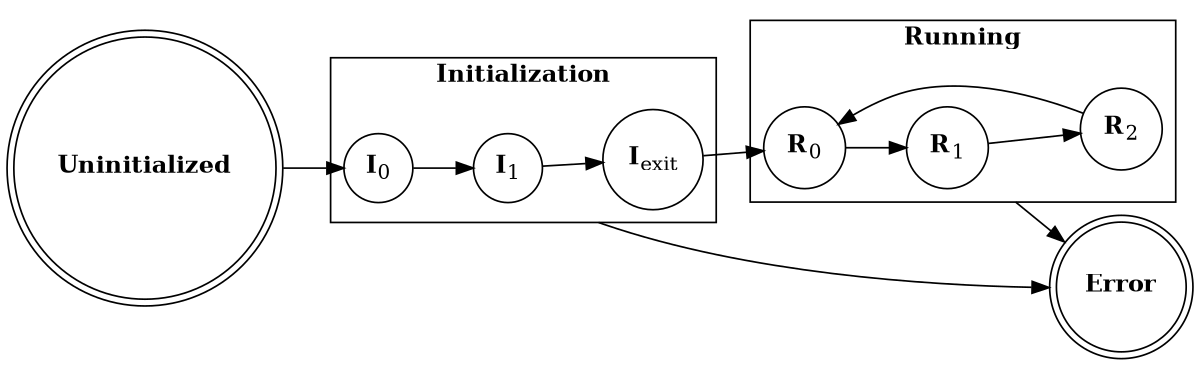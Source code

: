 # Copyright (c) 2010 - 2023, Fraunhofer-Gesellschaft zur Foerderung der angewandten Forschung e.V.
# All rights reserved.
#
# SPDX-License-Identifier: BSD-3-Clause
#
# Redistribution and use in source and binary forms, with or without
# modification, are permitted provided that the following conditions are met:
#
# 1. Redistributions of source code must retain the above copyright notice, this
#    list of conditions and the following disclaimer.
#
# 2. Redistributions in binary form must reproduce the above copyright notice,
#    this list of conditions and the following disclaimer in the documentation
#    and/or other materials provided with the distribution.
#
# 3. Neither the name of the copyright holder nor the names of its
#    contributors may be used to endorse or promote products derived from
#    this software without specific prior written permission.
#
# THIS SOFTWARE IS PROVIDED BY THE COPYRIGHT HOLDERS AND CONTRIBUTORS "AS IS"
# AND ANY EXPRESS OR IMPLIED WARRANTIES, INCLUDING, BUT NOT LIMITED TO, THE
# IMPLIED WARRANTIES OF MERCHANTABILITY AND FITNESS FOR A PARTICULAR PURPOSE ARE
# DISCLAIMED. IN NO EVENT SHALL THE COPYRIGHT HOLDER OR CONTRIBUTORS BE LIABLE
# FOR ANY DIRECT, INDIRECT, INCIDENTAL, SPECIAL, EXEMPLARY, OR CONSEQUENTIAL
# DAMAGES (INCLUDING, BUT NOT LIMITED TO, PROCUREMENT OF SUBSTITUTE GOODS OR
# SERVICES; LOSS OF USE, DATA, OR PROFITS; OR BUSINESS INTERRUPTION) HOWEVER
# CAUSED AND ON ANY THEORY OF LIABILITY, WHETHER IN CONTRACT, STRICT LIABILITY,
# OR TORT (INCLUDING NEGLIGENCE OR OTHERWISE) ARISING IN ANY WAY OUT OF THE USE
# OF THIS SOFTWARE, EVEN IF ADVISED OF THE POSSIBILITY OF SUCH DAMAGE.
#
# We kindly request you to use one or more of the following phrases to refer to
# foxBMS in your hardware, software, documentation or advertising materials:
#
# - "This product uses parts of foxBMS®"
# - "This product includes parts of foxBMS®"
# - "This product is derived from foxBMS®"

digraph fsm_complete_simple {
    rankdir=LR;
    size="8,5"
    compound=true;
    node [shape = doublecircle]     nd_uninitialized
                                    nd_error;
    node [shape = circle]           nd_initialization_0
                                    nd_initialization_1
                                    nd_initialization_exit
                                    nd_running_0
                                    nd_running_1
                                    nd_running_2;

    nd_uninitialized                [label=<<B>Uninitialized</B>>];
    nd_error                        [label=<<B>Error</B>>];

    subgraph cluster_initialization {
        label = <<B>Initialization</B>>;
        nd_initialization_0            [label=<<B>I</B><SUB>0</SUB>>];
        nd_initialization_1            [label=<<B>I</B><SUB>1</SUB>>];
        nd_initialization_exit         [label=<<B>I</B><SUB>exit</SUB>>];
    }

    subgraph cluster_running {
        label = <<B>Running</B>>;
        nd_running_0                   [label=<<B>R</B><SUB>0</SUB>>];
        nd_running_1                   [label=<<B>R</B><SUB>1</SUB>>];
        nd_running_2                   [label=<<B>R</B><SUB>2</SUB>>];
    }

    nd_initialization_1 -> nd_error [ltail=cluster_initialization];
    nd_running_1 -> nd_error [ltail=cluster_running];
    nd_uninitialized -> nd_initialization_0
    nd_initialization_0 -> nd_initialization_1
    nd_initialization_1 -> nd_initialization_exit
    nd_initialization_exit -> nd_running_0
    nd_running_0 -> nd_running_1
    nd_running_1 -> nd_running_2
    nd_running_2 -> nd_running_0
}
